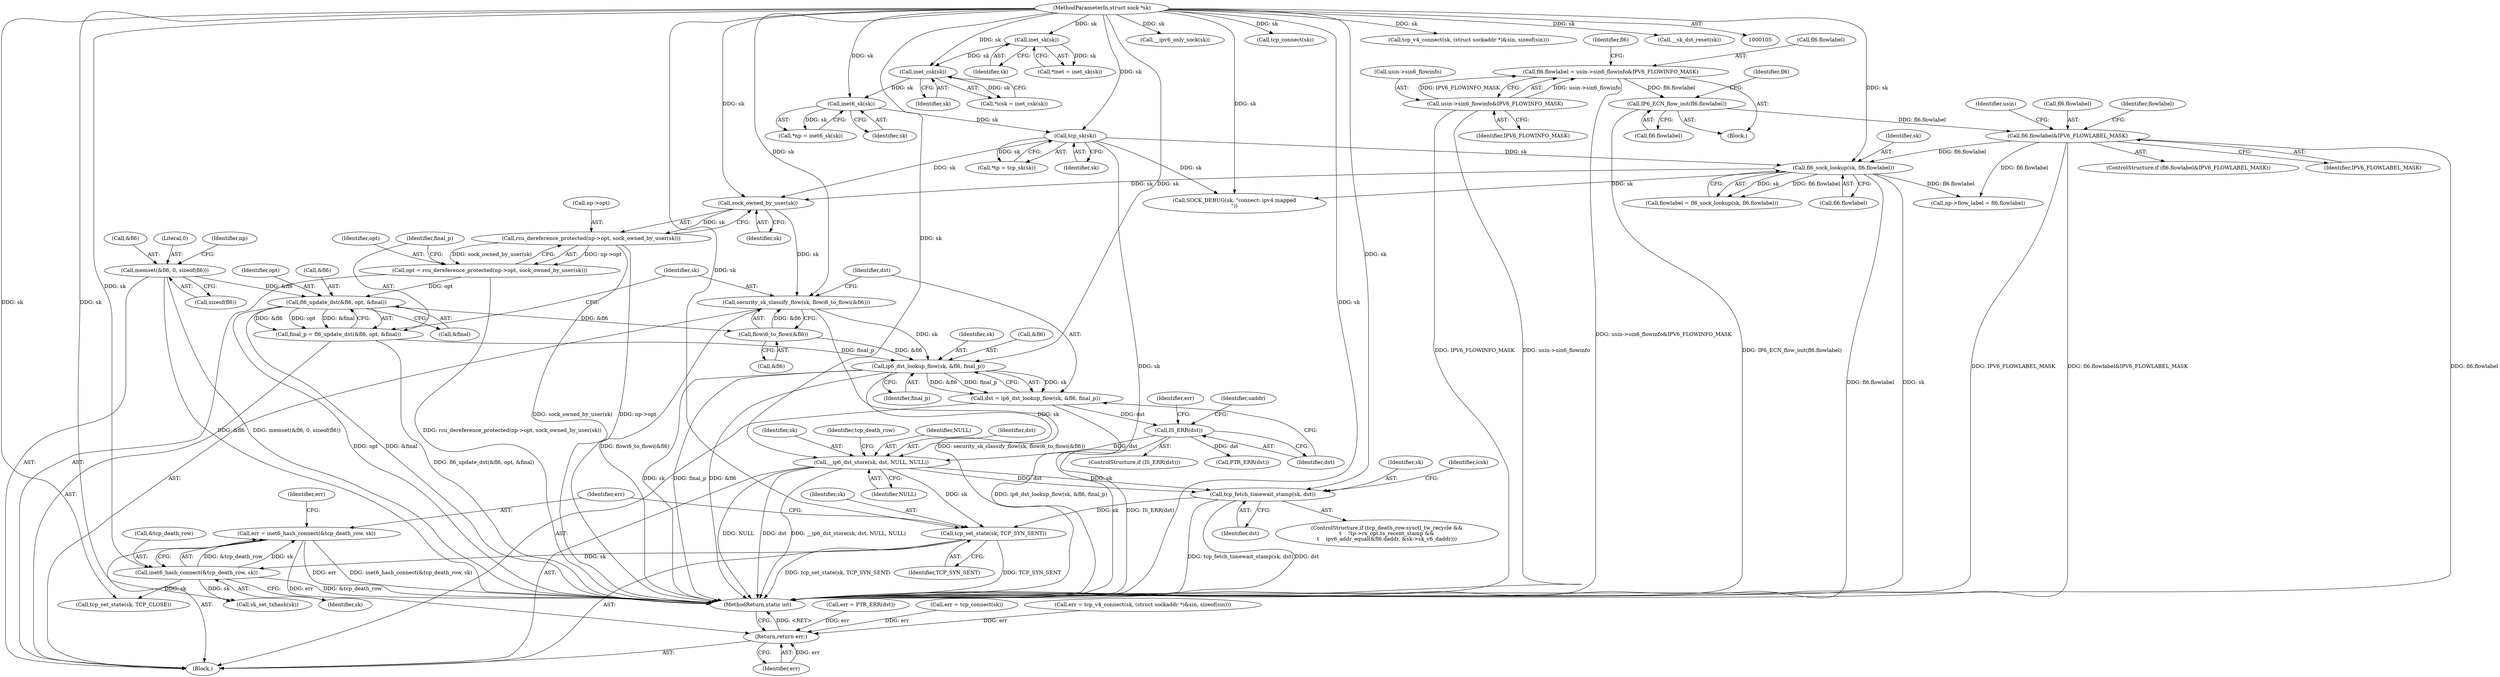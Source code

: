 digraph "0_linux_45f6fad84cc305103b28d73482b344d7f5b76f39_15@API" {
"1000646" [label="(Call,err = inet6_hash_connect(&tcp_death_row, sk))"];
"1000648" [label="(Call,inet6_hash_connect(&tcp_death_row, sk))"];
"1000643" [label="(Call,tcp_set_state(sk, TCP_SYN_SENT))"];
"1000576" [label="(Call,__ip6_dst_store(sk, dst, NULL, NULL))"];
"1000530" [label="(Call,ip6_dst_lookup_flow(sk, &fl6, final_p))"];
"1000523" [label="(Call,security_sk_classify_flow(sk, flowi6_to_flowi(&fl6)))"];
"1000513" [label="(Call,sock_owned_by_user(sk))"];
"1000134" [label="(Call,tcp_sk(sk))"];
"1000129" [label="(Call,inet6_sk(sk))"];
"1000124" [label="(Call,inet_csk(sk))"];
"1000119" [label="(Call,inet_sk(sk))"];
"1000106" [label="(MethodParameterIn,struct sock *sk)"];
"1000197" [label="(Call,fl6_sock_lookup(sk, fl6.flowlabel))"];
"1000188" [label="(Call,fl6.flowlabel&IPV6_FLOWLABEL_MASK)"];
"1000183" [label="(Call,IP6_ECN_flow_init(fl6.flowlabel))"];
"1000174" [label="(Call,fl6.flowlabel = usin->sin6_flowinfo&IPV6_FLOWINFO_MASK)"];
"1000178" [label="(Call,usin->sin6_flowinfo&IPV6_FLOWINFO_MASK)"];
"1000525" [label="(Call,flowi6_to_flowi(&fl6))"];
"1000517" [label="(Call,fl6_update_dst(&fl6, opt, &final))"];
"1000163" [label="(Call,memset(&fl6, 0, sizeof(fl6)))"];
"1000507" [label="(Call,opt = rcu_dereference_protected(np->opt, sock_owned_by_user(sk)))"];
"1000509" [label="(Call,rcu_dereference_protected(np->opt, sock_owned_by_user(sk)))"];
"1000515" [label="(Call,final_p = fl6_update_dst(&fl6, opt, &final))"];
"1000536" [label="(Call,IS_ERR(dst))"];
"1000528" [label="(Call,dst = ip6_dst_lookup_flow(sk, &fl6, final_p))"];
"1000602" [label="(Call,tcp_fetch_timewait_stamp(sk, dst))"];
"1000715" [label="(Return,return err;)"];
"1000195" [label="(Call,flowlabel = fl6_sock_lookup(sk, fl6.flowlabel))"];
"1000351" [label="(Call,__ipv6_only_sock(sk))"];
"1000185" [label="(Identifier,fl6)"];
"1000328" [label="(Call,np->flow_label = fl6.flowlabel)"];
"1000509" [label="(Call,rcu_dereference_protected(np->opt, sock_owned_by_user(sk)))"];
"1000521" [label="(Call,&final)"];
"1000584" [label="(Identifier,tcp_death_row)"];
"1000536" [label="(Call,IS_ERR(dst))"];
"1000535" [label="(ControlStructure,if (IS_ERR(dst)))"];
"1000602" [label="(Call,tcp_fetch_timewait_stamp(sk, dst))"];
"1000646" [label="(Call,err = inet6_hash_connect(&tcp_death_row, sk))"];
"1000525" [label="(Call,flowi6_to_flowi(&fl6))"];
"1000124" [label="(Call,inet_csk(sk))"];
"1000167" [label="(Call,sizeof(fl6))"];
"1000532" [label="(Call,&fl6)"];
"1000539" [label="(Call,err = PTR_ERR(dst))"];
"1000529" [label="(Identifier,dst)"];
"1000579" [label="(Identifier,NULL)"];
"1000581" [label="(ControlStructure,if (tcp_death_row.sysctl_tw_recycle &&\n\t    !tp->rx_opt.ts_recent_stamp &&\n\t    ipv6_addr_equal(&fl6.daddr, &sk->sk_v6_daddr)))"];
"1000190" [label="(Identifier,fl6)"];
"1000647" [label="(Identifier,err)"];
"1000523" [label="(Call,security_sk_classify_flow(sk, flowi6_to_flowi(&fl6)))"];
"1000182" [label="(Identifier,IPV6_FLOWINFO_MASK)"];
"1000689" [label="(Call,err = tcp_connect(sk))"];
"1000526" [label="(Call,&fl6)"];
"1000717" [label="(MethodReturn,static int)"];
"1000120" [label="(Identifier,sk)"];
"1000691" [label="(Call,tcp_connect(sk))"];
"1000171" [label="(Identifier,np)"];
"1000655" [label="(Call,sk_set_txhash(sk))"];
"1000510" [label="(Call,np->opt)"];
"1000578" [label="(Identifier,dst)"];
"1000699" [label="(Call,tcp_set_state(sk, TCP_CLOSE))"];
"1000187" [label="(ControlStructure,if (fl6.flowlabel&IPV6_FLOWLABEL_MASK))"];
"1000517" [label="(Call,fl6_update_dst(&fl6, opt, &final))"];
"1000164" [label="(Call,&fl6)"];
"1000199" [label="(Call,fl6.flowlabel)"];
"1000400" [label="(Call,tcp_v4_connect(sk, (struct sockaddr *)&sin, sizeof(sin)))"];
"1000649" [label="(Call,&tcp_death_row)"];
"1000130" [label="(Identifier,sk)"];
"1000129" [label="(Call,inet6_sk(sk))"];
"1000188" [label="(Call,fl6.flowlabel&IPV6_FLOWLABEL_MASK)"];
"1000197" [label="(Call,fl6_sock_lookup(sk, fl6.flowlabel))"];
"1000577" [label="(Identifier,sk)"];
"1000119" [label="(Call,inet_sk(sk))"];
"1000515" [label="(Call,final_p = fl6_update_dst(&fl6, opt, &final))"];
"1000122" [label="(Call,*icsk = inet_csk(sk))"];
"1000508" [label="(Identifier,opt)"];
"1000604" [label="(Identifier,dst)"];
"1000520" [label="(Identifier,opt)"];
"1000518" [label="(Call,&fl6)"];
"1000192" [label="(Identifier,IPV6_FLOWLABEL_MASK)"];
"1000541" [label="(Call,PTR_ERR(dst))"];
"1000546" [label="(Identifier,saddr)"];
"1000125" [label="(Identifier,sk)"];
"1000530" [label="(Call,ip6_dst_lookup_flow(sk, &fl6, final_p))"];
"1000173" [label="(Block,)"];
"1000716" [label="(Identifier,err)"];
"1000127" [label="(Call,*np = inet6_sk(sk))"];
"1000507" [label="(Call,opt = rcu_dereference_protected(np->opt, sock_owned_by_user(sk)))"];
"1000198" [label="(Identifier,sk)"];
"1000715" [label="(Return,return err;)"];
"1000653" [label="(Identifier,err)"];
"1000645" [label="(Identifier,TCP_SYN_SENT)"];
"1000580" [label="(Identifier,NULL)"];
"1000347" [label="(Call,SOCK_DEBUG(sk, \"connect: ipv4 mapped\n\"))"];
"1000214" [label="(Identifier,usin)"];
"1000531" [label="(Identifier,sk)"];
"1000135" [label="(Identifier,sk)"];
"1000189" [label="(Call,fl6.flowlabel)"];
"1000702" [label="(Call,__sk_dst_reset(sk))"];
"1000524" [label="(Identifier,sk)"];
"1000528" [label="(Call,dst = ip6_dst_lookup_flow(sk, &fl6, final_p))"];
"1000175" [label="(Call,fl6.flowlabel)"];
"1000516" [label="(Identifier,final_p)"];
"1000117" [label="(Call,*inet = inet_sk(sk))"];
"1000163" [label="(Call,memset(&fl6, 0, sizeof(fl6)))"];
"1000603" [label="(Identifier,sk)"];
"1000109" [label="(Block,)"];
"1000196" [label="(Identifier,flowlabel)"];
"1000651" [label="(Identifier,sk)"];
"1000179" [label="(Call,usin->sin6_flowinfo)"];
"1000174" [label="(Call,fl6.flowlabel = usin->sin6_flowinfo&IPV6_FLOWINFO_MASK)"];
"1000398" [label="(Call,err = tcp_v4_connect(sk, (struct sockaddr *)&sin, sizeof(sin)))"];
"1000166" [label="(Literal,0)"];
"1000178" [label="(Call,usin->sin6_flowinfo&IPV6_FLOWINFO_MASK)"];
"1000537" [label="(Identifier,dst)"];
"1000514" [label="(Identifier,sk)"];
"1000607" [label="(Identifier,icsk)"];
"1000534" [label="(Identifier,final_p)"];
"1000132" [label="(Call,*tp = tcp_sk(sk))"];
"1000643" [label="(Call,tcp_set_state(sk, TCP_SYN_SENT))"];
"1000648" [label="(Call,inet6_hash_connect(&tcp_death_row, sk))"];
"1000540" [label="(Identifier,err)"];
"1000644" [label="(Identifier,sk)"];
"1000106" [label="(MethodParameterIn,struct sock *sk)"];
"1000184" [label="(Call,fl6.flowlabel)"];
"1000576" [label="(Call,__ip6_dst_store(sk, dst, NULL, NULL))"];
"1000183" [label="(Call,IP6_ECN_flow_init(fl6.flowlabel))"];
"1000134" [label="(Call,tcp_sk(sk))"];
"1000513" [label="(Call,sock_owned_by_user(sk))"];
"1000646" -> "1000109"  [label="AST: "];
"1000646" -> "1000648"  [label="CFG: "];
"1000647" -> "1000646"  [label="AST: "];
"1000648" -> "1000646"  [label="AST: "];
"1000653" -> "1000646"  [label="CFG: "];
"1000646" -> "1000717"  [label="DDG: err"];
"1000646" -> "1000717"  [label="DDG: inet6_hash_connect(&tcp_death_row, sk)"];
"1000648" -> "1000646"  [label="DDG: &tcp_death_row"];
"1000648" -> "1000646"  [label="DDG: sk"];
"1000646" -> "1000715"  [label="DDG: err"];
"1000648" -> "1000651"  [label="CFG: "];
"1000649" -> "1000648"  [label="AST: "];
"1000651" -> "1000648"  [label="AST: "];
"1000648" -> "1000717"  [label="DDG: &tcp_death_row"];
"1000643" -> "1000648"  [label="DDG: sk"];
"1000106" -> "1000648"  [label="DDG: sk"];
"1000648" -> "1000655"  [label="DDG: sk"];
"1000648" -> "1000699"  [label="DDG: sk"];
"1000643" -> "1000109"  [label="AST: "];
"1000643" -> "1000645"  [label="CFG: "];
"1000644" -> "1000643"  [label="AST: "];
"1000645" -> "1000643"  [label="AST: "];
"1000647" -> "1000643"  [label="CFG: "];
"1000643" -> "1000717"  [label="DDG: tcp_set_state(sk, TCP_SYN_SENT)"];
"1000643" -> "1000717"  [label="DDG: TCP_SYN_SENT"];
"1000576" -> "1000643"  [label="DDG: sk"];
"1000602" -> "1000643"  [label="DDG: sk"];
"1000106" -> "1000643"  [label="DDG: sk"];
"1000576" -> "1000109"  [label="AST: "];
"1000576" -> "1000580"  [label="CFG: "];
"1000577" -> "1000576"  [label="AST: "];
"1000578" -> "1000576"  [label="AST: "];
"1000579" -> "1000576"  [label="AST: "];
"1000580" -> "1000576"  [label="AST: "];
"1000584" -> "1000576"  [label="CFG: "];
"1000576" -> "1000717"  [label="DDG: NULL"];
"1000576" -> "1000717"  [label="DDG: dst"];
"1000576" -> "1000717"  [label="DDG: __ip6_dst_store(sk, dst, NULL, NULL)"];
"1000530" -> "1000576"  [label="DDG: sk"];
"1000106" -> "1000576"  [label="DDG: sk"];
"1000536" -> "1000576"  [label="DDG: dst"];
"1000576" -> "1000602"  [label="DDG: sk"];
"1000576" -> "1000602"  [label="DDG: dst"];
"1000530" -> "1000528"  [label="AST: "];
"1000530" -> "1000534"  [label="CFG: "];
"1000531" -> "1000530"  [label="AST: "];
"1000532" -> "1000530"  [label="AST: "];
"1000534" -> "1000530"  [label="AST: "];
"1000528" -> "1000530"  [label="CFG: "];
"1000530" -> "1000717"  [label="DDG: sk"];
"1000530" -> "1000717"  [label="DDG: final_p"];
"1000530" -> "1000717"  [label="DDG: &fl6"];
"1000530" -> "1000528"  [label="DDG: sk"];
"1000530" -> "1000528"  [label="DDG: &fl6"];
"1000530" -> "1000528"  [label="DDG: final_p"];
"1000523" -> "1000530"  [label="DDG: sk"];
"1000106" -> "1000530"  [label="DDG: sk"];
"1000525" -> "1000530"  [label="DDG: &fl6"];
"1000515" -> "1000530"  [label="DDG: final_p"];
"1000523" -> "1000109"  [label="AST: "];
"1000523" -> "1000525"  [label="CFG: "];
"1000524" -> "1000523"  [label="AST: "];
"1000525" -> "1000523"  [label="AST: "];
"1000529" -> "1000523"  [label="CFG: "];
"1000523" -> "1000717"  [label="DDG: flowi6_to_flowi(&fl6)"];
"1000523" -> "1000717"  [label="DDG: security_sk_classify_flow(sk, flowi6_to_flowi(&fl6))"];
"1000513" -> "1000523"  [label="DDG: sk"];
"1000106" -> "1000523"  [label="DDG: sk"];
"1000525" -> "1000523"  [label="DDG: &fl6"];
"1000513" -> "1000509"  [label="AST: "];
"1000513" -> "1000514"  [label="CFG: "];
"1000514" -> "1000513"  [label="AST: "];
"1000509" -> "1000513"  [label="CFG: "];
"1000513" -> "1000509"  [label="DDG: sk"];
"1000134" -> "1000513"  [label="DDG: sk"];
"1000197" -> "1000513"  [label="DDG: sk"];
"1000106" -> "1000513"  [label="DDG: sk"];
"1000134" -> "1000132"  [label="AST: "];
"1000134" -> "1000135"  [label="CFG: "];
"1000135" -> "1000134"  [label="AST: "];
"1000132" -> "1000134"  [label="CFG: "];
"1000134" -> "1000717"  [label="DDG: sk"];
"1000134" -> "1000132"  [label="DDG: sk"];
"1000129" -> "1000134"  [label="DDG: sk"];
"1000106" -> "1000134"  [label="DDG: sk"];
"1000134" -> "1000197"  [label="DDG: sk"];
"1000134" -> "1000347"  [label="DDG: sk"];
"1000129" -> "1000127"  [label="AST: "];
"1000129" -> "1000130"  [label="CFG: "];
"1000130" -> "1000129"  [label="AST: "];
"1000127" -> "1000129"  [label="CFG: "];
"1000129" -> "1000127"  [label="DDG: sk"];
"1000124" -> "1000129"  [label="DDG: sk"];
"1000106" -> "1000129"  [label="DDG: sk"];
"1000124" -> "1000122"  [label="AST: "];
"1000124" -> "1000125"  [label="CFG: "];
"1000125" -> "1000124"  [label="AST: "];
"1000122" -> "1000124"  [label="CFG: "];
"1000124" -> "1000122"  [label="DDG: sk"];
"1000119" -> "1000124"  [label="DDG: sk"];
"1000106" -> "1000124"  [label="DDG: sk"];
"1000119" -> "1000117"  [label="AST: "];
"1000119" -> "1000120"  [label="CFG: "];
"1000120" -> "1000119"  [label="AST: "];
"1000117" -> "1000119"  [label="CFG: "];
"1000119" -> "1000117"  [label="DDG: sk"];
"1000106" -> "1000119"  [label="DDG: sk"];
"1000106" -> "1000105"  [label="AST: "];
"1000106" -> "1000717"  [label="DDG: sk"];
"1000106" -> "1000197"  [label="DDG: sk"];
"1000106" -> "1000347"  [label="DDG: sk"];
"1000106" -> "1000351"  [label="DDG: sk"];
"1000106" -> "1000400"  [label="DDG: sk"];
"1000106" -> "1000602"  [label="DDG: sk"];
"1000106" -> "1000655"  [label="DDG: sk"];
"1000106" -> "1000691"  [label="DDG: sk"];
"1000106" -> "1000699"  [label="DDG: sk"];
"1000106" -> "1000702"  [label="DDG: sk"];
"1000197" -> "1000195"  [label="AST: "];
"1000197" -> "1000199"  [label="CFG: "];
"1000198" -> "1000197"  [label="AST: "];
"1000199" -> "1000197"  [label="AST: "];
"1000195" -> "1000197"  [label="CFG: "];
"1000197" -> "1000717"  [label="DDG: fl6.flowlabel"];
"1000197" -> "1000717"  [label="DDG: sk"];
"1000197" -> "1000195"  [label="DDG: sk"];
"1000197" -> "1000195"  [label="DDG: fl6.flowlabel"];
"1000188" -> "1000197"  [label="DDG: fl6.flowlabel"];
"1000197" -> "1000328"  [label="DDG: fl6.flowlabel"];
"1000197" -> "1000347"  [label="DDG: sk"];
"1000188" -> "1000187"  [label="AST: "];
"1000188" -> "1000192"  [label="CFG: "];
"1000189" -> "1000188"  [label="AST: "];
"1000192" -> "1000188"  [label="AST: "];
"1000196" -> "1000188"  [label="CFG: "];
"1000214" -> "1000188"  [label="CFG: "];
"1000188" -> "1000717"  [label="DDG: fl6.flowlabel&IPV6_FLOWLABEL_MASK"];
"1000188" -> "1000717"  [label="DDG: fl6.flowlabel"];
"1000188" -> "1000717"  [label="DDG: IPV6_FLOWLABEL_MASK"];
"1000183" -> "1000188"  [label="DDG: fl6.flowlabel"];
"1000188" -> "1000328"  [label="DDG: fl6.flowlabel"];
"1000183" -> "1000173"  [label="AST: "];
"1000183" -> "1000184"  [label="CFG: "];
"1000184" -> "1000183"  [label="AST: "];
"1000190" -> "1000183"  [label="CFG: "];
"1000183" -> "1000717"  [label="DDG: IP6_ECN_flow_init(fl6.flowlabel)"];
"1000174" -> "1000183"  [label="DDG: fl6.flowlabel"];
"1000174" -> "1000173"  [label="AST: "];
"1000174" -> "1000178"  [label="CFG: "];
"1000175" -> "1000174"  [label="AST: "];
"1000178" -> "1000174"  [label="AST: "];
"1000185" -> "1000174"  [label="CFG: "];
"1000174" -> "1000717"  [label="DDG: usin->sin6_flowinfo&IPV6_FLOWINFO_MASK"];
"1000178" -> "1000174"  [label="DDG: usin->sin6_flowinfo"];
"1000178" -> "1000174"  [label="DDG: IPV6_FLOWINFO_MASK"];
"1000178" -> "1000182"  [label="CFG: "];
"1000179" -> "1000178"  [label="AST: "];
"1000182" -> "1000178"  [label="AST: "];
"1000178" -> "1000717"  [label="DDG: IPV6_FLOWINFO_MASK"];
"1000178" -> "1000717"  [label="DDG: usin->sin6_flowinfo"];
"1000525" -> "1000526"  [label="CFG: "];
"1000526" -> "1000525"  [label="AST: "];
"1000517" -> "1000525"  [label="DDG: &fl6"];
"1000517" -> "1000515"  [label="AST: "];
"1000517" -> "1000521"  [label="CFG: "];
"1000518" -> "1000517"  [label="AST: "];
"1000520" -> "1000517"  [label="AST: "];
"1000521" -> "1000517"  [label="AST: "];
"1000515" -> "1000517"  [label="CFG: "];
"1000517" -> "1000717"  [label="DDG: opt"];
"1000517" -> "1000717"  [label="DDG: &final"];
"1000517" -> "1000515"  [label="DDG: &fl6"];
"1000517" -> "1000515"  [label="DDG: opt"];
"1000517" -> "1000515"  [label="DDG: &final"];
"1000163" -> "1000517"  [label="DDG: &fl6"];
"1000507" -> "1000517"  [label="DDG: opt"];
"1000163" -> "1000109"  [label="AST: "];
"1000163" -> "1000167"  [label="CFG: "];
"1000164" -> "1000163"  [label="AST: "];
"1000166" -> "1000163"  [label="AST: "];
"1000167" -> "1000163"  [label="AST: "];
"1000171" -> "1000163"  [label="CFG: "];
"1000163" -> "1000717"  [label="DDG: &fl6"];
"1000163" -> "1000717"  [label="DDG: memset(&fl6, 0, sizeof(fl6))"];
"1000507" -> "1000109"  [label="AST: "];
"1000507" -> "1000509"  [label="CFG: "];
"1000508" -> "1000507"  [label="AST: "];
"1000509" -> "1000507"  [label="AST: "];
"1000516" -> "1000507"  [label="CFG: "];
"1000507" -> "1000717"  [label="DDG: rcu_dereference_protected(np->opt, sock_owned_by_user(sk))"];
"1000509" -> "1000507"  [label="DDG: np->opt"];
"1000509" -> "1000507"  [label="DDG: sock_owned_by_user(sk)"];
"1000510" -> "1000509"  [label="AST: "];
"1000509" -> "1000717"  [label="DDG: sock_owned_by_user(sk)"];
"1000509" -> "1000717"  [label="DDG: np->opt"];
"1000515" -> "1000109"  [label="AST: "];
"1000516" -> "1000515"  [label="AST: "];
"1000524" -> "1000515"  [label="CFG: "];
"1000515" -> "1000717"  [label="DDG: fl6_update_dst(&fl6, opt, &final)"];
"1000536" -> "1000535"  [label="AST: "];
"1000536" -> "1000537"  [label="CFG: "];
"1000537" -> "1000536"  [label="AST: "];
"1000540" -> "1000536"  [label="CFG: "];
"1000546" -> "1000536"  [label="CFG: "];
"1000536" -> "1000717"  [label="DDG: IS_ERR(dst)"];
"1000528" -> "1000536"  [label="DDG: dst"];
"1000536" -> "1000541"  [label="DDG: dst"];
"1000528" -> "1000109"  [label="AST: "];
"1000529" -> "1000528"  [label="AST: "];
"1000537" -> "1000528"  [label="CFG: "];
"1000528" -> "1000717"  [label="DDG: ip6_dst_lookup_flow(sk, &fl6, final_p)"];
"1000602" -> "1000581"  [label="AST: "];
"1000602" -> "1000604"  [label="CFG: "];
"1000603" -> "1000602"  [label="AST: "];
"1000604" -> "1000602"  [label="AST: "];
"1000607" -> "1000602"  [label="CFG: "];
"1000602" -> "1000717"  [label="DDG: tcp_fetch_timewait_stamp(sk, dst)"];
"1000602" -> "1000717"  [label="DDG: dst"];
"1000715" -> "1000109"  [label="AST: "];
"1000715" -> "1000716"  [label="CFG: "];
"1000716" -> "1000715"  [label="AST: "];
"1000717" -> "1000715"  [label="CFG: "];
"1000715" -> "1000717"  [label="DDG: <RET>"];
"1000716" -> "1000715"  [label="DDG: err"];
"1000539" -> "1000715"  [label="DDG: err"];
"1000689" -> "1000715"  [label="DDG: err"];
"1000398" -> "1000715"  [label="DDG: err"];
}
